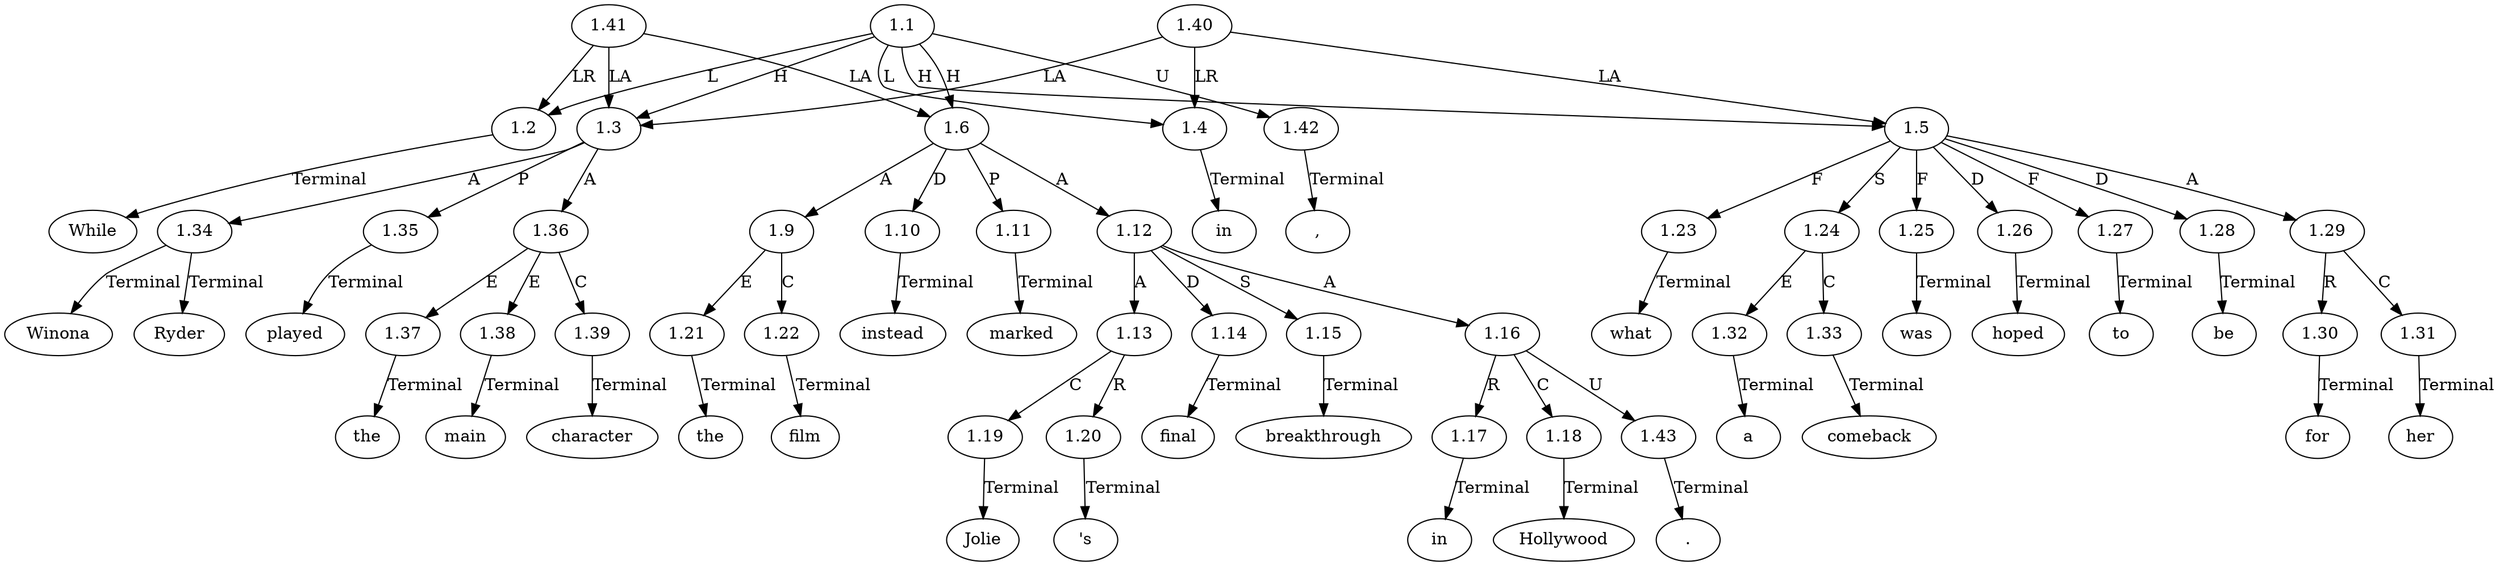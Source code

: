 // Graph
digraph {
	0.1 [label=While ordering=out]
	0.10 [label=was ordering=out]
	0.11 [label=hoped ordering=out]
	0.12 [label=to ordering=out]
	0.13 [label=be ordering=out]
	0.14 [label=a ordering=out]
	0.15 [label=comeback ordering=out]
	0.16 [label=for ordering=out]
	0.17 [label=her ordering=out]
	0.18 [label="," ordering=out]
	0.19 [label=the ordering=out]
	0.2 [label=Winona ordering=out]
	0.20 [label=film ordering=out]
	0.21 [label=instead ordering=out]
	0.22 [label=marked ordering=out]
	0.23 [label=Jolie ordering=out]
	0.24 [label="'s" ordering=out]
	0.25 [label=final ordering=out]
	0.26 [label=breakthrough ordering=out]
	0.27 [label=in ordering=out]
	0.28 [label=Hollywood ordering=out]
	0.29 [label="." ordering=out]
	0.3 [label=Ryder ordering=out]
	0.4 [label=played ordering=out]
	0.5 [label=the ordering=out]
	0.6 [label=main ordering=out]
	0.7 [label=character ordering=out]
	0.8 [label=in ordering=out]
	0.9 [label=what ordering=out]
	1.1 [label=1.1 ordering=out]
	1.2 [label=1.2 ordering=out]
	1.3 [label=1.3 ordering=out]
	1.4 [label=1.4 ordering=out]
	1.5 [label=1.5 ordering=out]
	1.6 [label=1.6 ordering=out]
	1.9 [label=1.9 ordering=out]
	1.10 [label=1.10 ordering=out]
	1.11 [label=1.11 ordering=out]
	1.12 [label=1.12 ordering=out]
	1.13 [label=1.13 ordering=out]
	1.14 [label=1.14 ordering=out]
	1.15 [label=1.15 ordering=out]
	1.16 [label=1.16 ordering=out]
	1.17 [label=1.17 ordering=out]
	1.18 [label=1.18 ordering=out]
	1.19 [label=1.19 ordering=out]
	1.20 [label=1.20 ordering=out]
	1.21 [label=1.21 ordering=out]
	1.22 [label=1.22 ordering=out]
	1.23 [label=1.23 ordering=out]
	1.24 [label=1.24 ordering=out]
	1.25 [label=1.25 ordering=out]
	1.26 [label=1.26 ordering=out]
	1.27 [label=1.27 ordering=out]
	1.28 [label=1.28 ordering=out]
	1.29 [label=1.29 ordering=out]
	1.30 [label=1.30 ordering=out]
	1.31 [label=1.31 ordering=out]
	1.32 [label=1.32 ordering=out]
	1.33 [label=1.33 ordering=out]
	1.34 [label=1.34 ordering=out]
	1.35 [label=1.35 ordering=out]
	1.36 [label=1.36 ordering=out]
	1.37 [label=1.37 ordering=out]
	1.38 [label=1.38 ordering=out]
	1.39 [label=1.39 ordering=out]
	1.40 [label=1.40 ordering=out]
	1.41 [label=1.41 ordering=out]
	1.42 [label=1.42 ordering=out]
	1.43 [label=1.43 ordering=out]
	1.1 -> 1.2 [label=L ordering=out]
	1.1 -> 1.3 [label=H ordering=out]
	1.1 -> 1.4 [label=L ordering=out]
	1.1 -> 1.5 [label=H ordering=out]
	1.1 -> 1.6 [label=H ordering=out]
	1.1 -> 1.42 [label=U ordering=out]
	1.2 -> 0.1 [label=Terminal ordering=out]
	1.3 -> 1.34 [label=A ordering=out]
	1.3 -> 1.35 [label=P ordering=out]
	1.3 -> 1.36 [label=A ordering=out]
	1.4 -> 0.8 [label=Terminal ordering=out]
	1.5 -> 1.23 [label=F ordering=out]
	1.5 -> 1.24 [label=S ordering=out]
	1.5 -> 1.25 [label=F ordering=out]
	1.5 -> 1.26 [label=D ordering=out]
	1.5 -> 1.27 [label=F ordering=out]
	1.5 -> 1.28 [label=D ordering=out]
	1.5 -> 1.29 [label=A ordering=out]
	1.6 -> 1.9 [label=A ordering=out]
	1.6 -> 1.10 [label=D ordering=out]
	1.6 -> 1.11 [label=P ordering=out]
	1.6 -> 1.12 [label=A ordering=out]
	1.9 -> 1.21 [label=E ordering=out]
	1.9 -> 1.22 [label=C ordering=out]
	1.10 -> 0.21 [label=Terminal ordering=out]
	1.11 -> 0.22 [label=Terminal ordering=out]
	1.12 -> 1.13 [label=A ordering=out]
	1.12 -> 1.14 [label=D ordering=out]
	1.12 -> 1.15 [label=S ordering=out]
	1.12 -> 1.16 [label=A ordering=out]
	1.13 -> 1.19 [label=C ordering=out]
	1.13 -> 1.20 [label=R ordering=out]
	1.14 -> 0.25 [label=Terminal ordering=out]
	1.15 -> 0.26 [label=Terminal ordering=out]
	1.16 -> 1.17 [label=R ordering=out]
	1.16 -> 1.18 [label=C ordering=out]
	1.16 -> 1.43 [label=U ordering=out]
	1.17 -> 0.27 [label=Terminal ordering=out]
	1.18 -> 0.28 [label=Terminal ordering=out]
	1.19 -> 0.23 [label=Terminal ordering=out]
	1.20 -> 0.24 [label=Terminal ordering=out]
	1.21 -> 0.19 [label=Terminal ordering=out]
	1.22 -> 0.20 [label=Terminal ordering=out]
	1.23 -> 0.9 [label=Terminal ordering=out]
	1.24 -> 1.32 [label=E ordering=out]
	1.24 -> 1.33 [label=C ordering=out]
	1.25 -> 0.10 [label=Terminal ordering=out]
	1.26 -> 0.11 [label=Terminal ordering=out]
	1.27 -> 0.12 [label=Terminal ordering=out]
	1.28 -> 0.13 [label=Terminal ordering=out]
	1.29 -> 1.30 [label=R ordering=out]
	1.29 -> 1.31 [label=C ordering=out]
	1.30 -> 0.16 [label=Terminal ordering=out]
	1.31 -> 0.17 [label=Terminal ordering=out]
	1.32 -> 0.14 [label=Terminal ordering=out]
	1.33 -> 0.15 [label=Terminal ordering=out]
	1.34 -> 0.2 [label=Terminal ordering=out]
	1.34 -> 0.3 [label=Terminal ordering=out]
	1.35 -> 0.4 [label=Terminal ordering=out]
	1.36 -> 1.37 [label=E ordering=out]
	1.36 -> 1.38 [label=E ordering=out]
	1.36 -> 1.39 [label=C ordering=out]
	1.37 -> 0.5 [label=Terminal ordering=out]
	1.38 -> 0.6 [label=Terminal ordering=out]
	1.39 -> 0.7 [label=Terminal ordering=out]
	1.40 -> 1.3 [label=LA ordering=out]
	1.40 -> 1.4 [label=LR ordering=out]
	1.40 -> 1.5 [label=LA ordering=out]
	1.41 -> 1.2 [label=LR ordering=out]
	1.41 -> 1.3 [label=LA ordering=out]
	1.41 -> 1.6 [label=LA ordering=out]
	1.42 -> 0.18 [label=Terminal ordering=out]
	1.43 -> 0.29 [label=Terminal ordering=out]
}
